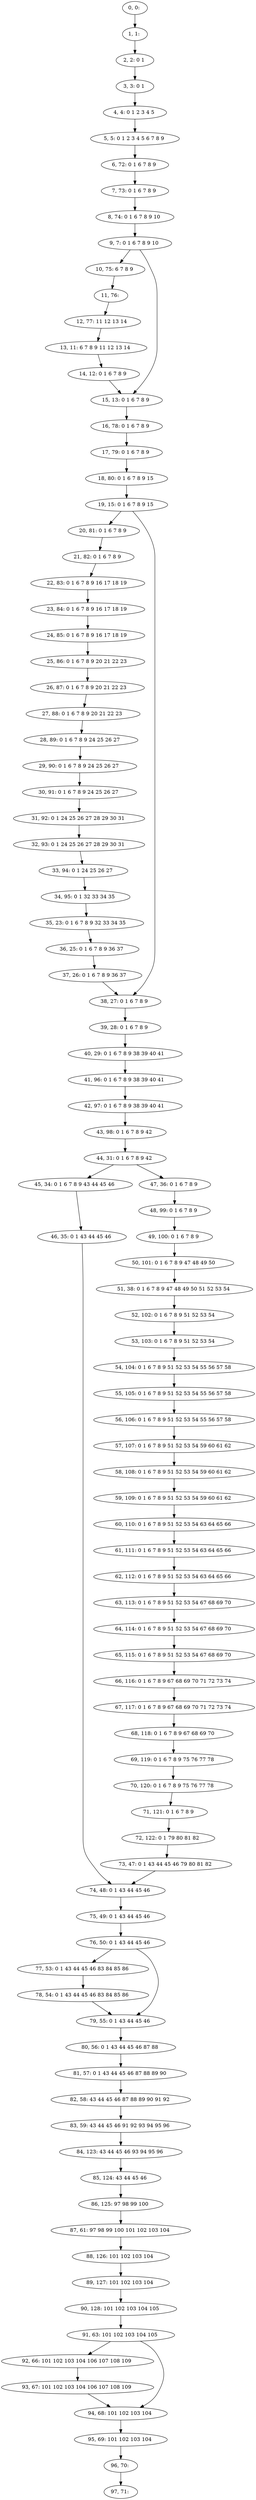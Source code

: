 digraph G {
0[label="0, 0: "];
1[label="1, 1: "];
2[label="2, 2: 0 1 "];
3[label="3, 3: 0 1 "];
4[label="4, 4: 0 1 2 3 4 5 "];
5[label="5, 5: 0 1 2 3 4 5 6 7 8 9 "];
6[label="6, 72: 0 1 6 7 8 9 "];
7[label="7, 73: 0 1 6 7 8 9 "];
8[label="8, 74: 0 1 6 7 8 9 10 "];
9[label="9, 7: 0 1 6 7 8 9 10 "];
10[label="10, 75: 6 7 8 9 "];
11[label="11, 76: "];
12[label="12, 77: 11 12 13 14 "];
13[label="13, 11: 6 7 8 9 11 12 13 14 "];
14[label="14, 12: 0 1 6 7 8 9 "];
15[label="15, 13: 0 1 6 7 8 9 "];
16[label="16, 78: 0 1 6 7 8 9 "];
17[label="17, 79: 0 1 6 7 8 9 "];
18[label="18, 80: 0 1 6 7 8 9 15 "];
19[label="19, 15: 0 1 6 7 8 9 15 "];
20[label="20, 81: 0 1 6 7 8 9 "];
21[label="21, 82: 0 1 6 7 8 9 "];
22[label="22, 83: 0 1 6 7 8 9 16 17 18 19 "];
23[label="23, 84: 0 1 6 7 8 9 16 17 18 19 "];
24[label="24, 85: 0 1 6 7 8 9 16 17 18 19 "];
25[label="25, 86: 0 1 6 7 8 9 20 21 22 23 "];
26[label="26, 87: 0 1 6 7 8 9 20 21 22 23 "];
27[label="27, 88: 0 1 6 7 8 9 20 21 22 23 "];
28[label="28, 89: 0 1 6 7 8 9 24 25 26 27 "];
29[label="29, 90: 0 1 6 7 8 9 24 25 26 27 "];
30[label="30, 91: 0 1 6 7 8 9 24 25 26 27 "];
31[label="31, 92: 0 1 24 25 26 27 28 29 30 31 "];
32[label="32, 93: 0 1 24 25 26 27 28 29 30 31 "];
33[label="33, 94: 0 1 24 25 26 27 "];
34[label="34, 95: 0 1 32 33 34 35 "];
35[label="35, 23: 0 1 6 7 8 9 32 33 34 35 "];
36[label="36, 25: 0 1 6 7 8 9 36 37 "];
37[label="37, 26: 0 1 6 7 8 9 36 37 "];
38[label="38, 27: 0 1 6 7 8 9 "];
39[label="39, 28: 0 1 6 7 8 9 "];
40[label="40, 29: 0 1 6 7 8 9 38 39 40 41 "];
41[label="41, 96: 0 1 6 7 8 9 38 39 40 41 "];
42[label="42, 97: 0 1 6 7 8 9 38 39 40 41 "];
43[label="43, 98: 0 1 6 7 8 9 42 "];
44[label="44, 31: 0 1 6 7 8 9 42 "];
45[label="45, 34: 0 1 6 7 8 9 43 44 45 46 "];
46[label="46, 35: 0 1 43 44 45 46 "];
47[label="47, 36: 0 1 6 7 8 9 "];
48[label="48, 99: 0 1 6 7 8 9 "];
49[label="49, 100: 0 1 6 7 8 9 "];
50[label="50, 101: 0 1 6 7 8 9 47 48 49 50 "];
51[label="51, 38: 0 1 6 7 8 9 47 48 49 50 51 52 53 54 "];
52[label="52, 102: 0 1 6 7 8 9 51 52 53 54 "];
53[label="53, 103: 0 1 6 7 8 9 51 52 53 54 "];
54[label="54, 104: 0 1 6 7 8 9 51 52 53 54 55 56 57 58 "];
55[label="55, 105: 0 1 6 7 8 9 51 52 53 54 55 56 57 58 "];
56[label="56, 106: 0 1 6 7 8 9 51 52 53 54 55 56 57 58 "];
57[label="57, 107: 0 1 6 7 8 9 51 52 53 54 59 60 61 62 "];
58[label="58, 108: 0 1 6 7 8 9 51 52 53 54 59 60 61 62 "];
59[label="59, 109: 0 1 6 7 8 9 51 52 53 54 59 60 61 62 "];
60[label="60, 110: 0 1 6 7 8 9 51 52 53 54 63 64 65 66 "];
61[label="61, 111: 0 1 6 7 8 9 51 52 53 54 63 64 65 66 "];
62[label="62, 112: 0 1 6 7 8 9 51 52 53 54 63 64 65 66 "];
63[label="63, 113: 0 1 6 7 8 9 51 52 53 54 67 68 69 70 "];
64[label="64, 114: 0 1 6 7 8 9 51 52 53 54 67 68 69 70 "];
65[label="65, 115: 0 1 6 7 8 9 51 52 53 54 67 68 69 70 "];
66[label="66, 116: 0 1 6 7 8 9 67 68 69 70 71 72 73 74 "];
67[label="67, 117: 0 1 6 7 8 9 67 68 69 70 71 72 73 74 "];
68[label="68, 118: 0 1 6 7 8 9 67 68 69 70 "];
69[label="69, 119: 0 1 6 7 8 9 75 76 77 78 "];
70[label="70, 120: 0 1 6 7 8 9 75 76 77 78 "];
71[label="71, 121: 0 1 6 7 8 9 "];
72[label="72, 122: 0 1 79 80 81 82 "];
73[label="73, 47: 0 1 43 44 45 46 79 80 81 82 "];
74[label="74, 48: 0 1 43 44 45 46 "];
75[label="75, 49: 0 1 43 44 45 46 "];
76[label="76, 50: 0 1 43 44 45 46 "];
77[label="77, 53: 0 1 43 44 45 46 83 84 85 86 "];
78[label="78, 54: 0 1 43 44 45 46 83 84 85 86 "];
79[label="79, 55: 0 1 43 44 45 46 "];
80[label="80, 56: 0 1 43 44 45 46 87 88 "];
81[label="81, 57: 0 1 43 44 45 46 87 88 89 90 "];
82[label="82, 58: 43 44 45 46 87 88 89 90 91 92 "];
83[label="83, 59: 43 44 45 46 91 92 93 94 95 96 "];
84[label="84, 123: 43 44 45 46 93 94 95 96 "];
85[label="85, 124: 43 44 45 46 "];
86[label="86, 125: 97 98 99 100 "];
87[label="87, 61: 97 98 99 100 101 102 103 104 "];
88[label="88, 126: 101 102 103 104 "];
89[label="89, 127: 101 102 103 104 "];
90[label="90, 128: 101 102 103 104 105 "];
91[label="91, 63: 101 102 103 104 105 "];
92[label="92, 66: 101 102 103 104 106 107 108 109 "];
93[label="93, 67: 101 102 103 104 106 107 108 109 "];
94[label="94, 68: 101 102 103 104 "];
95[label="95, 69: 101 102 103 104 "];
96[label="96, 70: "];
97[label="97, 71: "];
0->1 ;
1->2 ;
2->3 ;
3->4 ;
4->5 ;
5->6 ;
6->7 ;
7->8 ;
8->9 ;
9->10 ;
9->15 ;
10->11 ;
11->12 ;
12->13 ;
13->14 ;
14->15 ;
15->16 ;
16->17 ;
17->18 ;
18->19 ;
19->20 ;
19->38 ;
20->21 ;
21->22 ;
22->23 ;
23->24 ;
24->25 ;
25->26 ;
26->27 ;
27->28 ;
28->29 ;
29->30 ;
30->31 ;
31->32 ;
32->33 ;
33->34 ;
34->35 ;
35->36 ;
36->37 ;
37->38 ;
38->39 ;
39->40 ;
40->41 ;
41->42 ;
42->43 ;
43->44 ;
44->45 ;
44->47 ;
45->46 ;
46->74 ;
47->48 ;
48->49 ;
49->50 ;
50->51 ;
51->52 ;
52->53 ;
53->54 ;
54->55 ;
55->56 ;
56->57 ;
57->58 ;
58->59 ;
59->60 ;
60->61 ;
61->62 ;
62->63 ;
63->64 ;
64->65 ;
65->66 ;
66->67 ;
67->68 ;
68->69 ;
69->70 ;
70->71 ;
71->72 ;
72->73 ;
73->74 ;
74->75 ;
75->76 ;
76->77 ;
76->79 ;
77->78 ;
78->79 ;
79->80 ;
80->81 ;
81->82 ;
82->83 ;
83->84 ;
84->85 ;
85->86 ;
86->87 ;
87->88 ;
88->89 ;
89->90 ;
90->91 ;
91->92 ;
91->94 ;
92->93 ;
93->94 ;
94->95 ;
95->96 ;
96->97 ;
}
